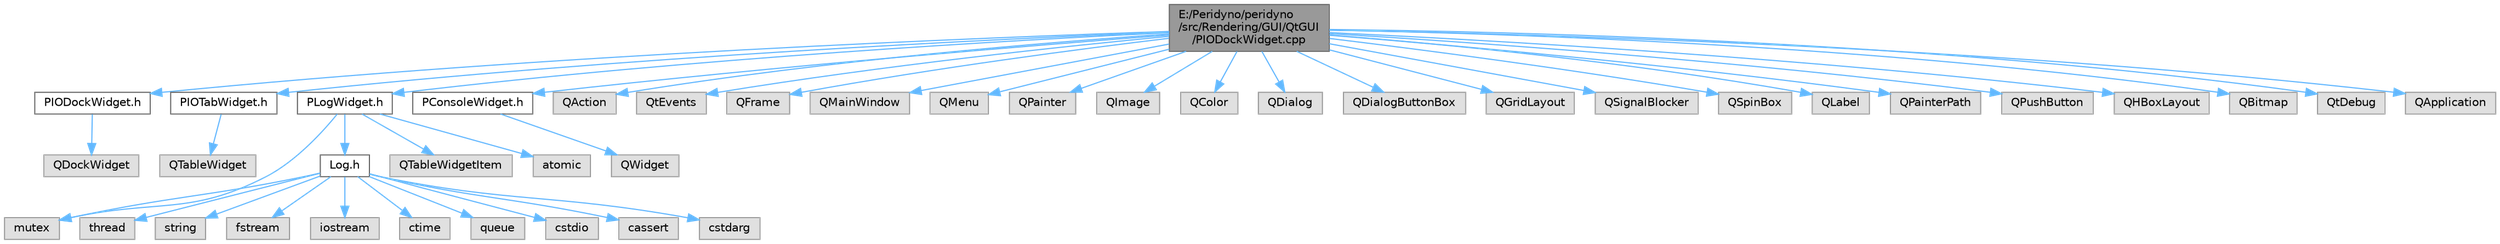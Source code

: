 digraph "E:/Peridyno/peridyno/src/Rendering/GUI/QtGUI/PIODockWidget.cpp"
{
 // LATEX_PDF_SIZE
  bgcolor="transparent";
  edge [fontname=Helvetica,fontsize=10,labelfontname=Helvetica,labelfontsize=10];
  node [fontname=Helvetica,fontsize=10,shape=box,height=0.2,width=0.4];
  Node1 [id="Node000001",label="E:/Peridyno/peridyno\l/src/Rendering/GUI/QtGUI\l/PIODockWidget.cpp",height=0.2,width=0.4,color="gray40", fillcolor="grey60", style="filled", fontcolor="black",tooltip=" "];
  Node1 -> Node2 [id="edge1_Node000001_Node000002",color="steelblue1",style="solid",tooltip=" "];
  Node2 [id="Node000002",label="PIODockWidget.h",height=0.2,width=0.4,color="grey40", fillcolor="white", style="filled",URL="$_p_i_o_dock_widget_8h.html",tooltip=" "];
  Node2 -> Node3 [id="edge2_Node000002_Node000003",color="steelblue1",style="solid",tooltip=" "];
  Node3 [id="Node000003",label="QDockWidget",height=0.2,width=0.4,color="grey60", fillcolor="#E0E0E0", style="filled",tooltip=" "];
  Node1 -> Node4 [id="edge3_Node000001_Node000004",color="steelblue1",style="solid",tooltip=" "];
  Node4 [id="Node000004",label="PIOTabWidget.h",height=0.2,width=0.4,color="grey40", fillcolor="white", style="filled",URL="$_p_i_o_tab_widget_8h.html",tooltip=" "];
  Node4 -> Node5 [id="edge4_Node000004_Node000005",color="steelblue1",style="solid",tooltip=" "];
  Node5 [id="Node000005",label="QTableWidget",height=0.2,width=0.4,color="grey60", fillcolor="#E0E0E0", style="filled",tooltip=" "];
  Node1 -> Node6 [id="edge5_Node000001_Node000006",color="steelblue1",style="solid",tooltip=" "];
  Node6 [id="Node000006",label="PLogWidget.h",height=0.2,width=0.4,color="grey40", fillcolor="white", style="filled",URL="$_p_log_widget_8h.html",tooltip=" "];
  Node6 -> Node7 [id="edge6_Node000006_Node000007",color="steelblue1",style="solid",tooltip=" "];
  Node7 [id="Node000007",label="Log.h",height=0.2,width=0.4,color="grey40", fillcolor="white", style="filled",URL="$_log_8h.html",tooltip=" "];
  Node7 -> Node8 [id="edge7_Node000007_Node000008",color="steelblue1",style="solid",tooltip=" "];
  Node8 [id="Node000008",label="mutex",height=0.2,width=0.4,color="grey60", fillcolor="#E0E0E0", style="filled",tooltip=" "];
  Node7 -> Node9 [id="edge8_Node000007_Node000009",color="steelblue1",style="solid",tooltip=" "];
  Node9 [id="Node000009",label="thread",height=0.2,width=0.4,color="grey60", fillcolor="#E0E0E0", style="filled",tooltip=" "];
  Node7 -> Node10 [id="edge9_Node000007_Node000010",color="steelblue1",style="solid",tooltip=" "];
  Node10 [id="Node000010",label="string",height=0.2,width=0.4,color="grey60", fillcolor="#E0E0E0", style="filled",tooltip=" "];
  Node7 -> Node11 [id="edge10_Node000007_Node000011",color="steelblue1",style="solid",tooltip=" "];
  Node11 [id="Node000011",label="fstream",height=0.2,width=0.4,color="grey60", fillcolor="#E0E0E0", style="filled",tooltip=" "];
  Node7 -> Node12 [id="edge11_Node000007_Node000012",color="steelblue1",style="solid",tooltip=" "];
  Node12 [id="Node000012",label="iostream",height=0.2,width=0.4,color="grey60", fillcolor="#E0E0E0", style="filled",tooltip=" "];
  Node7 -> Node13 [id="edge12_Node000007_Node000013",color="steelblue1",style="solid",tooltip=" "];
  Node13 [id="Node000013",label="ctime",height=0.2,width=0.4,color="grey60", fillcolor="#E0E0E0", style="filled",tooltip=" "];
  Node7 -> Node14 [id="edge13_Node000007_Node000014",color="steelblue1",style="solid",tooltip=" "];
  Node14 [id="Node000014",label="queue",height=0.2,width=0.4,color="grey60", fillcolor="#E0E0E0", style="filled",tooltip=" "];
  Node7 -> Node15 [id="edge14_Node000007_Node000015",color="steelblue1",style="solid",tooltip=" "];
  Node15 [id="Node000015",label="cstdio",height=0.2,width=0.4,color="grey60", fillcolor="#E0E0E0", style="filled",tooltip=" "];
  Node7 -> Node16 [id="edge15_Node000007_Node000016",color="steelblue1",style="solid",tooltip=" "];
  Node16 [id="Node000016",label="cassert",height=0.2,width=0.4,color="grey60", fillcolor="#E0E0E0", style="filled",tooltip=" "];
  Node7 -> Node17 [id="edge16_Node000007_Node000017",color="steelblue1",style="solid",tooltip=" "];
  Node17 [id="Node000017",label="cstdarg",height=0.2,width=0.4,color="grey60", fillcolor="#E0E0E0", style="filled",tooltip=" "];
  Node6 -> Node18 [id="edge17_Node000006_Node000018",color="steelblue1",style="solid",tooltip=" "];
  Node18 [id="Node000018",label="QTableWidgetItem",height=0.2,width=0.4,color="grey60", fillcolor="#E0E0E0", style="filled",tooltip=" "];
  Node6 -> Node19 [id="edge18_Node000006_Node000019",color="steelblue1",style="solid",tooltip=" "];
  Node19 [id="Node000019",label="atomic",height=0.2,width=0.4,color="grey60", fillcolor="#E0E0E0", style="filled",tooltip=" "];
  Node6 -> Node8 [id="edge19_Node000006_Node000008",color="steelblue1",style="solid",tooltip=" "];
  Node1 -> Node20 [id="edge20_Node000001_Node000020",color="steelblue1",style="solid",tooltip=" "];
  Node20 [id="Node000020",label="PConsoleWidget.h",height=0.2,width=0.4,color="grey40", fillcolor="white", style="filled",URL="$_p_console_widget_8h.html",tooltip=" "];
  Node20 -> Node21 [id="edge21_Node000020_Node000021",color="steelblue1",style="solid",tooltip=" "];
  Node21 [id="Node000021",label="QWidget",height=0.2,width=0.4,color="grey60", fillcolor="#E0E0E0", style="filled",tooltip=" "];
  Node1 -> Node22 [id="edge22_Node000001_Node000022",color="steelblue1",style="solid",tooltip=" "];
  Node22 [id="Node000022",label="QAction",height=0.2,width=0.4,color="grey60", fillcolor="#E0E0E0", style="filled",tooltip=" "];
  Node1 -> Node23 [id="edge23_Node000001_Node000023",color="steelblue1",style="solid",tooltip=" "];
  Node23 [id="Node000023",label="QtEvents",height=0.2,width=0.4,color="grey60", fillcolor="#E0E0E0", style="filled",tooltip=" "];
  Node1 -> Node24 [id="edge24_Node000001_Node000024",color="steelblue1",style="solid",tooltip=" "];
  Node24 [id="Node000024",label="QFrame",height=0.2,width=0.4,color="grey60", fillcolor="#E0E0E0", style="filled",tooltip=" "];
  Node1 -> Node25 [id="edge25_Node000001_Node000025",color="steelblue1",style="solid",tooltip=" "];
  Node25 [id="Node000025",label="QMainWindow",height=0.2,width=0.4,color="grey60", fillcolor="#E0E0E0", style="filled",tooltip=" "];
  Node1 -> Node26 [id="edge26_Node000001_Node000026",color="steelblue1",style="solid",tooltip=" "];
  Node26 [id="Node000026",label="QMenu",height=0.2,width=0.4,color="grey60", fillcolor="#E0E0E0", style="filled",tooltip=" "];
  Node1 -> Node27 [id="edge27_Node000001_Node000027",color="steelblue1",style="solid",tooltip=" "];
  Node27 [id="Node000027",label="QPainter",height=0.2,width=0.4,color="grey60", fillcolor="#E0E0E0", style="filled",tooltip=" "];
  Node1 -> Node28 [id="edge28_Node000001_Node000028",color="steelblue1",style="solid",tooltip=" "];
  Node28 [id="Node000028",label="QImage",height=0.2,width=0.4,color="grey60", fillcolor="#E0E0E0", style="filled",tooltip=" "];
  Node1 -> Node29 [id="edge29_Node000001_Node000029",color="steelblue1",style="solid",tooltip=" "];
  Node29 [id="Node000029",label="QColor",height=0.2,width=0.4,color="grey60", fillcolor="#E0E0E0", style="filled",tooltip=" "];
  Node1 -> Node30 [id="edge30_Node000001_Node000030",color="steelblue1",style="solid",tooltip=" "];
  Node30 [id="Node000030",label="QDialog",height=0.2,width=0.4,color="grey60", fillcolor="#E0E0E0", style="filled",tooltip=" "];
  Node1 -> Node31 [id="edge31_Node000001_Node000031",color="steelblue1",style="solid",tooltip=" "];
  Node31 [id="Node000031",label="QDialogButtonBox",height=0.2,width=0.4,color="grey60", fillcolor="#E0E0E0", style="filled",tooltip=" "];
  Node1 -> Node32 [id="edge32_Node000001_Node000032",color="steelblue1",style="solid",tooltip=" "];
  Node32 [id="Node000032",label="QGridLayout",height=0.2,width=0.4,color="grey60", fillcolor="#E0E0E0", style="filled",tooltip=" "];
  Node1 -> Node33 [id="edge33_Node000001_Node000033",color="steelblue1",style="solid",tooltip=" "];
  Node33 [id="Node000033",label="QSignalBlocker",height=0.2,width=0.4,color="grey60", fillcolor="#E0E0E0", style="filled",tooltip=" "];
  Node1 -> Node34 [id="edge34_Node000001_Node000034",color="steelblue1",style="solid",tooltip=" "];
  Node34 [id="Node000034",label="QSpinBox",height=0.2,width=0.4,color="grey60", fillcolor="#E0E0E0", style="filled",tooltip=" "];
  Node1 -> Node35 [id="edge35_Node000001_Node000035",color="steelblue1",style="solid",tooltip=" "];
  Node35 [id="Node000035",label="QLabel",height=0.2,width=0.4,color="grey60", fillcolor="#E0E0E0", style="filled",tooltip=" "];
  Node1 -> Node36 [id="edge36_Node000001_Node000036",color="steelblue1",style="solid",tooltip=" "];
  Node36 [id="Node000036",label="QPainterPath",height=0.2,width=0.4,color="grey60", fillcolor="#E0E0E0", style="filled",tooltip=" "];
  Node1 -> Node37 [id="edge37_Node000001_Node000037",color="steelblue1",style="solid",tooltip=" "];
  Node37 [id="Node000037",label="QPushButton",height=0.2,width=0.4,color="grey60", fillcolor="#E0E0E0", style="filled",tooltip=" "];
  Node1 -> Node38 [id="edge38_Node000001_Node000038",color="steelblue1",style="solid",tooltip=" "];
  Node38 [id="Node000038",label="QHBoxLayout",height=0.2,width=0.4,color="grey60", fillcolor="#E0E0E0", style="filled",tooltip=" "];
  Node1 -> Node39 [id="edge39_Node000001_Node000039",color="steelblue1",style="solid",tooltip=" "];
  Node39 [id="Node000039",label="QBitmap",height=0.2,width=0.4,color="grey60", fillcolor="#E0E0E0", style="filled",tooltip=" "];
  Node1 -> Node40 [id="edge40_Node000001_Node000040",color="steelblue1",style="solid",tooltip=" "];
  Node40 [id="Node000040",label="QtDebug",height=0.2,width=0.4,color="grey60", fillcolor="#E0E0E0", style="filled",tooltip=" "];
  Node1 -> Node41 [id="edge41_Node000001_Node000041",color="steelblue1",style="solid",tooltip=" "];
  Node41 [id="Node000041",label="QApplication",height=0.2,width=0.4,color="grey60", fillcolor="#E0E0E0", style="filled",tooltip=" "];
}
